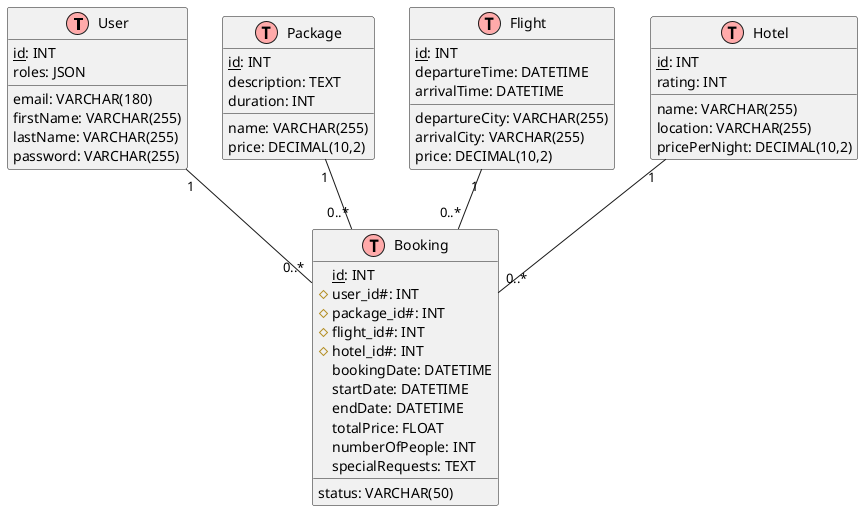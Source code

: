 @startuml Travel Agency Database Diagram

!define table(x) class x << (T,#FFAAAA) >>
!define primary_key(x) <u>x</u>
!define foreign_key(x) #x#

' Define tables
table(User) {
    primary_key(id): INT
    email: VARCHAR(180)
    firstName: VARCHAR(255)
    lastName: VARCHAR(255)
    password: VARCHAR(255)
    roles: JSON
}

table(Booking) {
    primary_key(id): INT
    foreign_key(user_id): INT
    foreign_key(package_id): INT
    foreign_key(flight_id): INT
    foreign_key(hotel_id): INT
    bookingDate: DATETIME
    startDate: DATETIME
    endDate: DATETIME
    totalPrice: FLOAT
    status: VARCHAR(50)
    numberOfPeople: INT
    specialRequests: TEXT
}

table(Package) {
    primary_key(id): INT
    name: VARCHAR(255)
    description: TEXT
    price: DECIMAL(10,2)
    duration: INT
}

table(Flight) {
    primary_key(id): INT
    departureCity: VARCHAR(255)
    arrivalCity: VARCHAR(255)
    departureTime: DATETIME
    arrivalTime: DATETIME
    price: DECIMAL(10,2)
}

table(Hotel) {
    primary_key(id): INT
    name: VARCHAR(255)
    location: VARCHAR(255)
    rating: INT
    pricePerNight: DECIMAL(10,2)
}

' Define relationships
User "1" -- "0..*" Booking
Package "1" -- "0..*" Booking
Flight "1" -- "0..*" Booking
Hotel "1" -- "0..*" Booking

@enduml
